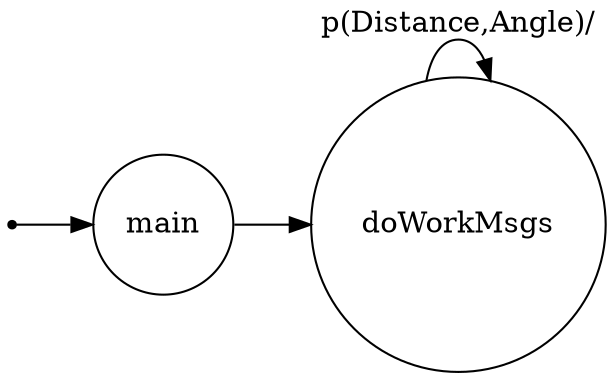 /*
*
* A GraphViz DOT FSM description 
* Please use a GraphViz visualizer (like http://www.webgraphviz.com)
* 
* Generated by AM,NC,RM
*  
*/
 
digraph finite_state_machine {
  	rankdir=LR;
  	size="8,5"
  	node [shape = point]; iniziale;
  	node [shape = doublecircle]; 
  	node [shape = circle];
  	iniziale -> main [label = ""];
  	
  	
  	main -> doWorkMsgs [ label = ""];
  	
  	doWorkMsgs -> doWorkMsgs [ label = "p(Distance,Angle)/"];
}